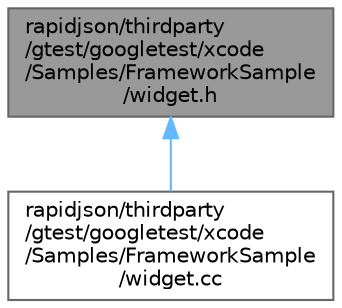 digraph "rapidjson/thirdparty/gtest/googletest/xcode/Samples/FrameworkSample/widget.h"
{
 // LATEX_PDF_SIZE
  bgcolor="transparent";
  edge [fontname=Helvetica,fontsize=10,labelfontname=Helvetica,labelfontsize=10];
  node [fontname=Helvetica,fontsize=10,shape=box,height=0.2,width=0.4];
  Node1 [id="Node000001",label="rapidjson/thirdparty\l/gtest/googletest/xcode\l/Samples/FrameworkSample\l/widget.h",height=0.2,width=0.4,color="gray40", fillcolor="grey60", style="filled", fontcolor="black",tooltip=" "];
  Node1 -> Node2 [id="edge1_Node000001_Node000002",dir="back",color="steelblue1",style="solid",tooltip=" "];
  Node2 [id="Node000002",label="rapidjson/thirdparty\l/gtest/googletest/xcode\l/Samples/FrameworkSample\l/widget.cc",height=0.2,width=0.4,color="grey40", fillcolor="white", style="filled",URL="$widget_8cc.html",tooltip=" "];
}
